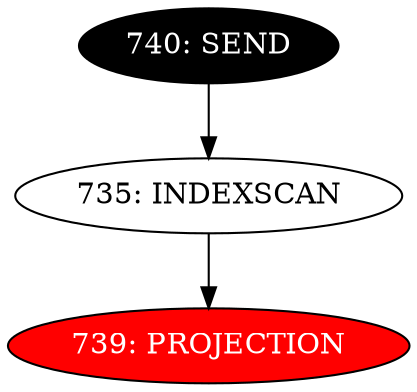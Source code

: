 digraph name {
735 [label="735: INDEXSCAN" ];
735 -> 739;
739 [label="739: PROJECTION" fontcolor="white" style="filled" fillcolor="red"];
740 [label="740: SEND" fontcolor="white" style="filled" fillcolor="black"];
740 -> 735;

}

